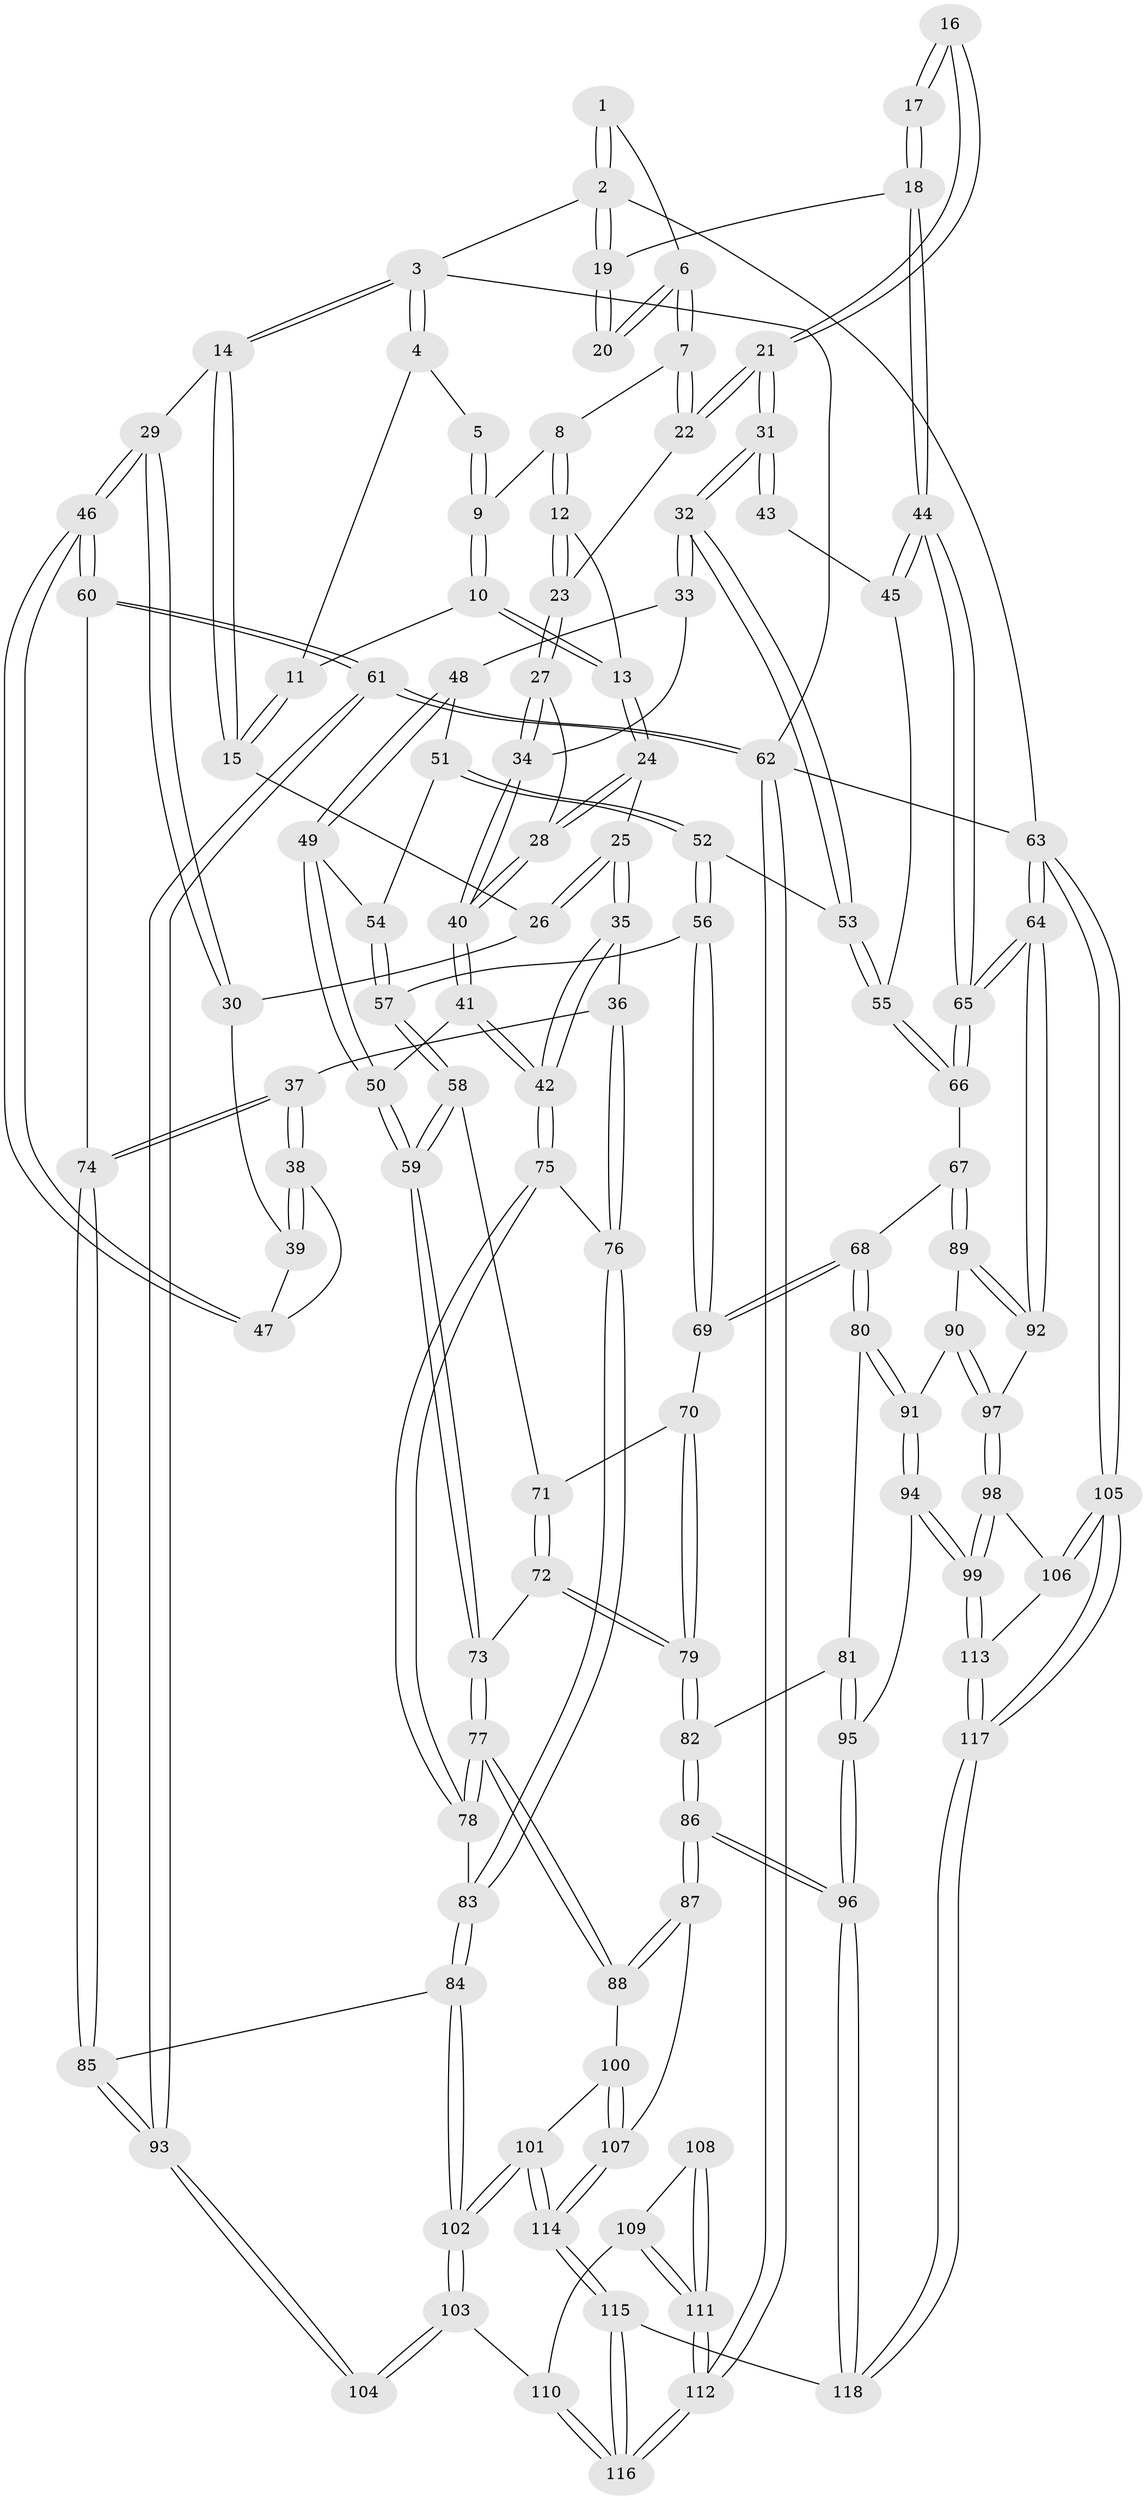 // Generated by graph-tools (version 1.1) at 2025/38/03/09/25 02:38:29]
// undirected, 118 vertices, 292 edges
graph export_dot {
graph [start="1"]
  node [color=gray90,style=filled];
  1 [pos="+0.6633289154727138+0"];
  2 [pos="+1+0"];
  3 [pos="+0+0"];
  4 [pos="+0.310500615800697+0"];
  5 [pos="+0.35729848365092226+0"];
  6 [pos="+0.6846307491446275+0.04962694588384709"];
  7 [pos="+0.680734456028556+0.06009987912952115"];
  8 [pos="+0.5348694424509365+0.0911928939174136"];
  9 [pos="+0.47278493753554085+0.08067563410881698"];
  10 [pos="+0.4168828261533287+0.167245846827113"];
  11 [pos="+0.2899507580617527+0.005117059785035489"];
  12 [pos="+0.4803148612040225+0.2043393440598128"];
  13 [pos="+0.42167159467631904+0.20327609260451243"];
  14 [pos="+0+0"];
  15 [pos="+0.21859228293149927+0.1413312718437935"];
  16 [pos="+0.8798046967490842+0.1493095141855195"];
  17 [pos="+1+0.15702492764897238"];
  18 [pos="+1+0.07488770573311254"];
  19 [pos="+1+0"];
  20 [pos="+0.8113499015870107+0.07915402118196246"];
  21 [pos="+0.771002326145612+0.29636285722235706"];
  22 [pos="+0.6748445891183468+0.18587708860395685"];
  23 [pos="+0.584125503029251+0.23436560317067828"];
  24 [pos="+0.3878259120381067+0.24465059646376836"];
  25 [pos="+0.2992630208067704+0.2575857068506447"];
  26 [pos="+0.21296876964386363+0.19934225060825692"];
  27 [pos="+0.5693745734843958+0.2772993608099774"];
  28 [pos="+0.42064935780816+0.3054445659942913"];
  29 [pos="+0+0"];
  30 [pos="+0.1583044223760902+0.22818401468748256"];
  31 [pos="+0.7844751113040422+0.3253933137413219"];
  32 [pos="+0.783707825074176+0.3505434948012443"];
  33 [pos="+0.5624878535992481+0.33215032899166463"];
  34 [pos="+0.5600217992295007+0.3257205519753671"];
  35 [pos="+0.26755122158768363+0.45832192153003853"];
  36 [pos="+0.2604797917447321+0.46131081085738845"];
  37 [pos="+0.17766413007609563+0.4791357335130929"];
  38 [pos="+0.16299324277092897+0.44721245994196007"];
  39 [pos="+0.11830973201850531+0.3008565187786071"];
  40 [pos="+0.4374357455610803+0.35134014865983454"];
  41 [pos="+0.4197509018136396+0.4750352662295122"];
  42 [pos="+0.40771148444331123+0.4813472325268427"];
  43 [pos="+0.9385863596841958+0.2623079594068274"];
  44 [pos="+1+0.4792257154129131"];
  45 [pos="+0.9701271177872338+0.40432987805988363"];
  46 [pos="+0+0.3136523747061798"];
  47 [pos="+0+0.3174557366658598"];
  48 [pos="+0.5680826504520848+0.3574773256826572"];
  49 [pos="+0.530065494332026+0.4454079279491437"];
  50 [pos="+0.4464390149111168+0.47778173559137077"];
  51 [pos="+0.6212087481019603+0.38336613625937044"];
  52 [pos="+0.7548290211541275+0.39968768050029796"];
  53 [pos="+0.7847624690922431+0.3837101841691247"];
  54 [pos="+0.5853920469271029+0.4625389268413276"];
  55 [pos="+0.7857221913100355+0.38474357285394084"];
  56 [pos="+0.6778548754128496+0.4723802364566948"];
  57 [pos="+0.615805492195194+0.48008588985166983"];
  58 [pos="+0.5974028702433987+0.5280508558302285"];
  59 [pos="+0.5482416767864312+0.5734693201091666"];
  60 [pos="+0+0.44011696173743076"];
  61 [pos="+0+0.765315072871495"];
  62 [pos="+0+1"];
  63 [pos="+1+1"];
  64 [pos="+1+0.6217169791490023"];
  65 [pos="+1+0.5037359012570607"];
  66 [pos="+0.8140612213471782+0.4636338288500615"];
  67 [pos="+0.8406580298357335+0.5715092676352502"];
  68 [pos="+0.8309201634718724+0.5776198294172463"];
  69 [pos="+0.6808454835568584+0.5722469323415883"];
  70 [pos="+0.6807148091983697+0.5724084443787021"];
  71 [pos="+0.6239424547494937+0.5522189645609542"];
  72 [pos="+0.593655403667298+0.6036908372111004"];
  73 [pos="+0.5496034369271152+0.5787880054118663"];
  74 [pos="+0.1513668461420743+0.5098531152999624"];
  75 [pos="+0.4073572380091368+0.4956732184922648"];
  76 [pos="+0.30654515364124685+0.6345419392034342"];
  77 [pos="+0.46382642982388034+0.7250079339589847"];
  78 [pos="+0.4254427617943628+0.7058309649405299"];
  79 [pos="+0.6490851529167255+0.6464155346428961"];
  80 [pos="+0.7641175037275897+0.6637699334539167"];
  81 [pos="+0.7558996205590551+0.6653155186785514"];
  82 [pos="+0.6492482285994052+0.6473523528525388"];
  83 [pos="+0.3032492640993139+0.721862762795153"];
  84 [pos="+0.288527836959187+0.7287137554536864"];
  85 [pos="+0.13501832903983038+0.6207801275011074"];
  86 [pos="+0.5772137278554181+0.8041014823541148"];
  87 [pos="+0.564721339262135+0.8002739053743131"];
  88 [pos="+0.47183444773545025+0.7334594453474755"];
  89 [pos="+0.9061691346142479+0.6039981738264376"];
  90 [pos="+0.8053897963712233+0.7485344967751525"];
  91 [pos="+0.8036153839978285+0.7481902886246683"];
  92 [pos="+1+0.6457636613565505"];
  93 [pos="+0+0.7352915828982737"];
  94 [pos="+0.679615996187331+0.8290448081799823"];
  95 [pos="+0.6650161287104687+0.8242295339110314"];
  96 [pos="+0.5851808503308826+0.8121624226619071"];
  97 [pos="+0.8918149287064082+0.7954859076770687"];
  98 [pos="+0.8869191120392088+0.8350739463403998"];
  99 [pos="+0.7330384645795179+0.8779213187499736"];
  100 [pos="+0.3790785236612354+0.8571181800038894"];
  101 [pos="+0.2734607396707127+0.8518589117985546"];
  102 [pos="+0.25776494573818537+0.8221230366772171"];
  103 [pos="+0.23441856095265315+0.8263086255562347"];
  104 [pos="+0.00784252805546507+0.7462670985792478"];
  105 [pos="+1+1"];
  106 [pos="+0.8880874621487335+0.8376251612139369"];
  107 [pos="+0.42412791013806794+0.91006468824008"];
  108 [pos="+0.021539996334014995+0.765648828485729"];
  109 [pos="+0.12997415767942305+0.8851992112328686"];
  110 [pos="+0.16007452225155205+0.8810995914349634"];
  111 [pos="+0.08788303429962778+0.9468878672268144"];
  112 [pos="+0+1"];
  113 [pos="+0.7836314345118873+1"];
  114 [pos="+0.32172387922460216+1"];
  115 [pos="+0.3187866105906656+1"];
  116 [pos="+0.24919233272291383+1"];
  117 [pos="+0.8147540609541544+1"];
  118 [pos="+0.5528761274224364+1"];
  1 -- 2;
  1 -- 2;
  1 -- 6;
  2 -- 3;
  2 -- 19;
  2 -- 19;
  2 -- 63;
  3 -- 4;
  3 -- 4;
  3 -- 14;
  3 -- 14;
  3 -- 62;
  4 -- 5;
  4 -- 11;
  5 -- 9;
  5 -- 9;
  6 -- 7;
  6 -- 7;
  6 -- 20;
  6 -- 20;
  7 -- 8;
  7 -- 22;
  7 -- 22;
  8 -- 9;
  8 -- 12;
  8 -- 12;
  9 -- 10;
  9 -- 10;
  10 -- 11;
  10 -- 13;
  10 -- 13;
  11 -- 15;
  11 -- 15;
  12 -- 13;
  12 -- 23;
  12 -- 23;
  13 -- 24;
  13 -- 24;
  14 -- 15;
  14 -- 15;
  14 -- 29;
  15 -- 26;
  16 -- 17;
  16 -- 17;
  16 -- 21;
  16 -- 21;
  17 -- 18;
  17 -- 18;
  18 -- 19;
  18 -- 44;
  18 -- 44;
  19 -- 20;
  19 -- 20;
  21 -- 22;
  21 -- 22;
  21 -- 31;
  21 -- 31;
  22 -- 23;
  23 -- 27;
  23 -- 27;
  24 -- 25;
  24 -- 28;
  24 -- 28;
  25 -- 26;
  25 -- 26;
  25 -- 35;
  25 -- 35;
  26 -- 30;
  27 -- 28;
  27 -- 34;
  27 -- 34;
  28 -- 40;
  28 -- 40;
  29 -- 30;
  29 -- 30;
  29 -- 46;
  29 -- 46;
  30 -- 39;
  31 -- 32;
  31 -- 32;
  31 -- 43;
  31 -- 43;
  32 -- 33;
  32 -- 33;
  32 -- 53;
  32 -- 53;
  33 -- 34;
  33 -- 48;
  34 -- 40;
  34 -- 40;
  35 -- 36;
  35 -- 42;
  35 -- 42;
  36 -- 37;
  36 -- 76;
  36 -- 76;
  37 -- 38;
  37 -- 38;
  37 -- 74;
  37 -- 74;
  38 -- 39;
  38 -- 39;
  38 -- 47;
  39 -- 47;
  40 -- 41;
  40 -- 41;
  41 -- 42;
  41 -- 42;
  41 -- 50;
  42 -- 75;
  42 -- 75;
  43 -- 45;
  44 -- 45;
  44 -- 45;
  44 -- 65;
  44 -- 65;
  45 -- 55;
  46 -- 47;
  46 -- 47;
  46 -- 60;
  46 -- 60;
  48 -- 49;
  48 -- 49;
  48 -- 51;
  49 -- 50;
  49 -- 50;
  49 -- 54;
  50 -- 59;
  50 -- 59;
  51 -- 52;
  51 -- 52;
  51 -- 54;
  52 -- 53;
  52 -- 56;
  52 -- 56;
  53 -- 55;
  53 -- 55;
  54 -- 57;
  54 -- 57;
  55 -- 66;
  55 -- 66;
  56 -- 57;
  56 -- 69;
  56 -- 69;
  57 -- 58;
  57 -- 58;
  58 -- 59;
  58 -- 59;
  58 -- 71;
  59 -- 73;
  59 -- 73;
  60 -- 61;
  60 -- 61;
  60 -- 74;
  61 -- 62;
  61 -- 62;
  61 -- 93;
  61 -- 93;
  62 -- 112;
  62 -- 112;
  62 -- 63;
  63 -- 64;
  63 -- 64;
  63 -- 105;
  63 -- 105;
  64 -- 65;
  64 -- 65;
  64 -- 92;
  64 -- 92;
  65 -- 66;
  65 -- 66;
  66 -- 67;
  67 -- 68;
  67 -- 89;
  67 -- 89;
  68 -- 69;
  68 -- 69;
  68 -- 80;
  68 -- 80;
  69 -- 70;
  70 -- 71;
  70 -- 79;
  70 -- 79;
  71 -- 72;
  71 -- 72;
  72 -- 73;
  72 -- 79;
  72 -- 79;
  73 -- 77;
  73 -- 77;
  74 -- 85;
  74 -- 85;
  75 -- 76;
  75 -- 78;
  75 -- 78;
  76 -- 83;
  76 -- 83;
  77 -- 78;
  77 -- 78;
  77 -- 88;
  77 -- 88;
  78 -- 83;
  79 -- 82;
  79 -- 82;
  80 -- 81;
  80 -- 91;
  80 -- 91;
  81 -- 82;
  81 -- 95;
  81 -- 95;
  82 -- 86;
  82 -- 86;
  83 -- 84;
  83 -- 84;
  84 -- 85;
  84 -- 102;
  84 -- 102;
  85 -- 93;
  85 -- 93;
  86 -- 87;
  86 -- 87;
  86 -- 96;
  86 -- 96;
  87 -- 88;
  87 -- 88;
  87 -- 107;
  88 -- 100;
  89 -- 90;
  89 -- 92;
  89 -- 92;
  90 -- 91;
  90 -- 97;
  90 -- 97;
  91 -- 94;
  91 -- 94;
  92 -- 97;
  93 -- 104;
  93 -- 104;
  94 -- 95;
  94 -- 99;
  94 -- 99;
  95 -- 96;
  95 -- 96;
  96 -- 118;
  96 -- 118;
  97 -- 98;
  97 -- 98;
  98 -- 99;
  98 -- 99;
  98 -- 106;
  99 -- 113;
  99 -- 113;
  100 -- 101;
  100 -- 107;
  100 -- 107;
  101 -- 102;
  101 -- 102;
  101 -- 114;
  101 -- 114;
  102 -- 103;
  102 -- 103;
  103 -- 104;
  103 -- 104;
  103 -- 110;
  105 -- 106;
  105 -- 106;
  105 -- 117;
  105 -- 117;
  106 -- 113;
  107 -- 114;
  107 -- 114;
  108 -- 109;
  108 -- 111;
  108 -- 111;
  109 -- 110;
  109 -- 111;
  109 -- 111;
  110 -- 116;
  110 -- 116;
  111 -- 112;
  111 -- 112;
  112 -- 116;
  112 -- 116;
  113 -- 117;
  113 -- 117;
  114 -- 115;
  114 -- 115;
  115 -- 116;
  115 -- 116;
  115 -- 118;
  117 -- 118;
  117 -- 118;
}
